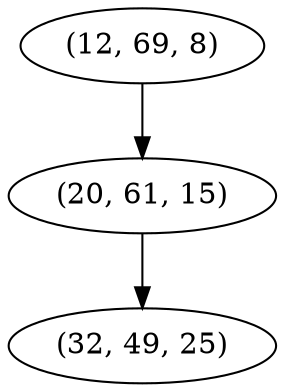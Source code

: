digraph tree {
    "(12, 69, 8)";
    "(20, 61, 15)";
    "(32, 49, 25)";
    "(12, 69, 8)" -> "(20, 61, 15)";
    "(20, 61, 15)" -> "(32, 49, 25)";
}
